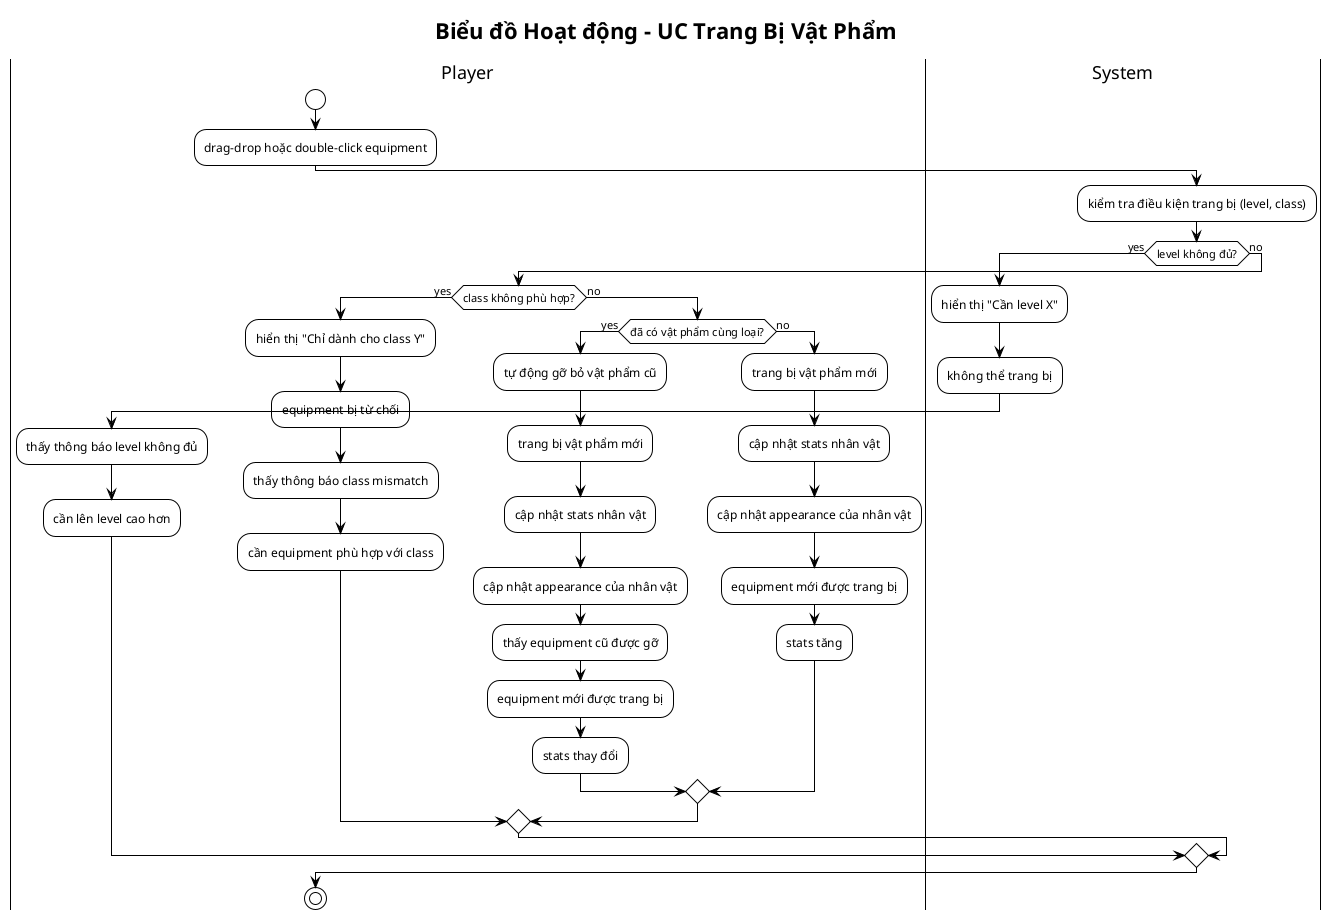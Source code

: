 @startuml Activity_UC4_Trang_Bi_Vat_Pham
!theme plain

title Biểu đồ Hoạt động - UC Trang Bị Vật Phẩm

|Player|
start
:drag-drop hoặc double-click equipment;

|System|
:kiểm tra điều kiện trang bị (level, class);

if (level không đủ?) then (yes)
  :hiển thị "Cần level X";
  :không thể trang bị;
  
  |Player|
  :thấy thông báo level không đủ;
  :cần lên level cao hơn;
  
else (no)
  if (class không phù hợp?) then (yes)
    :hiển thị "Chỉ dành cho class Y";
    :equipment bị từ chối;
    
    |Player|
    :thấy thông báo class mismatch;
    :cần equipment phù hợp với class;
    
  else (no)
    if (đã có vật phẩm cùng loại?) then (yes)
      :tự động gỡ bỏ vật phẩm cũ;
      :trang bị vật phẩm mới;
      :cập nhật stats nhân vật;
      :cập nhật appearance của nhân vật;
      
      |Player|
      :thấy equipment cũ được gỡ;
      :equipment mới được trang bị;
      :stats thay đổi;
      
    else (no)
      :trang bị vật phẩm mới;
      :cập nhật stats nhân vật;
      :cập nhật appearance của nhân vật;
      
      |Player|
      :equipment mới được trang bị;
      :stats tăng;
    endif
  endif
endif

stop

@enduml


